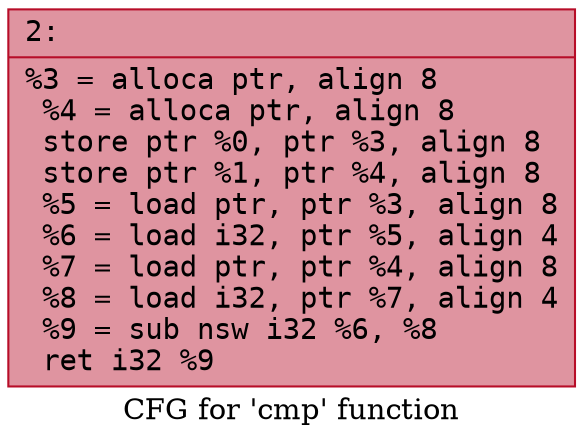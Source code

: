 digraph "CFG for 'cmp' function" {
	label="CFG for 'cmp' function";

	Node0x600002450aa0 [shape=record,color="#b70d28ff", style=filled, fillcolor="#b70d2870" fontname="Courier",label="{2:\l|  %3 = alloca ptr, align 8\l  %4 = alloca ptr, align 8\l  store ptr %0, ptr %3, align 8\l  store ptr %1, ptr %4, align 8\l  %5 = load ptr, ptr %3, align 8\l  %6 = load i32, ptr %5, align 4\l  %7 = load ptr, ptr %4, align 8\l  %8 = load i32, ptr %7, align 4\l  %9 = sub nsw i32 %6, %8\l  ret i32 %9\l}"];
}

